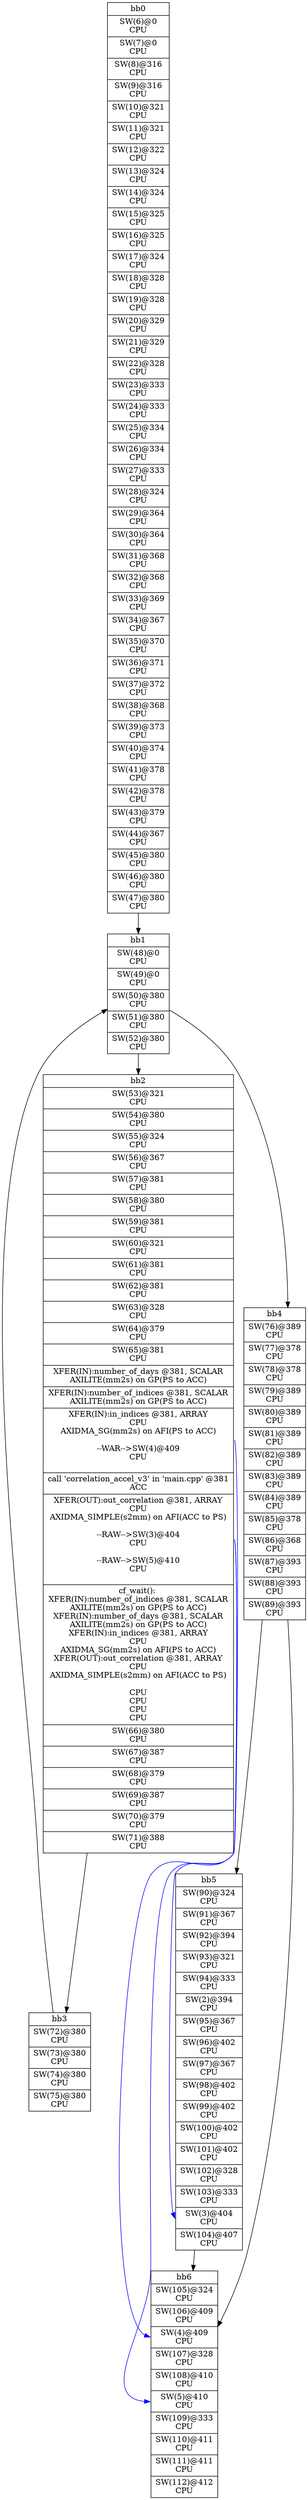 digraph CDFG {
node [shape=record];
bb0 [shape=record, label = "{bb0|<x0x2042b40>SW(6)@0\nCPU\n|<x0x2042c10>SW(7)@0\nCPU\n|<x0x20442b0>SW(8)@316\nCPU\n|<x0x20444f0>SW(9)@316\nCPU\n|<x0x2044730>SW(10)@321\nCPU\n|<x0x2044960>SW(11)@321\nCPU\n|<x0x2044b90>SW(12)@322\nCPU\n|<x0x2044dc0>SW(13)@324\nCPU\n|<x0x2044ff0>SW(14)@324\nCPU\n|<x0x2045220>SW(15)@325\nCPU\n|<x0x2045470>SW(16)@325\nCPU\n|<x0x2045680>SW(17)@324\nCPU\n|<x0x20458c0>SW(18)@328\nCPU\n|<x0x2045af0>SW(19)@328\nCPU\n|<x0x2045d20>SW(20)@329\nCPU\n|<x0x2045f70>SW(21)@329\nCPU\n|<x0x203e950>SW(22)@328\nCPU\n|<x0x203eb40>SW(23)@333\nCPU\n|<x0x203ed70>SW(24)@333\nCPU\n|<x0x203efa0>SW(25)@334\nCPU\n|<x0x203f1f0>SW(26)@334\nCPU\n|<x0x203f400>SW(27)@333\nCPU\n|<x0x203f640>SW(28)@324\nCPU\n|<x0x203f870>SW(29)@364\nCPU\n|<x0x203fa80>SW(30)@364\nCPU\n|<x0x203fca0>SW(31)@368\nCPU\n|<x0x203fed0>SW(32)@368\nCPU\n|<x0x20400e0>SW(33)@369\nCPU\n|<x0x2040330>SW(34)@367\nCPU\n|<x0x2040580>SW(35)@370\nCPU\n|<x0x20407f0>SW(36)@371\nCPU\n|<x0x2046e10>SW(37)@372\nCPU\n|<x0x2047060>SW(38)@368\nCPU\n|<x0x20472a0>SW(39)@373\nCPU\n|<x0x2047500>SW(40)@374\nCPU\n|<x0x2047750>SW(41)@378\nCPU\n|<x0x2047970>SW(42)@378\nCPU\n|<x0x2047bb0>SW(43)@379\nCPU\n|<x0x2047de0>SW(44)@367\nCPU\n|<x0x2048030>SW(45)@380\nCPU\n|<x0x2048250>SW(46)@380\nCPU\n|<x0x2048490>SW(47)@380\nCPU\n}"];
bb1 [shape=record, label = "{bb1|<x0x2048830>SW(48)@0\nCPU\n|<x0x20489a0>SW(49)@0\nCPU\n|<x0x2048b40>SW(50)@380\nCPU\n|<x0x2048e40>SW(51)@380\nCPU\n|<x0x2048fc0>SW(52)@380\nCPU\n}"];
bb2 [shape=record, label = "{bb2|<x0x2048710>SW(53)@321\nCPU\n|<x0x2049590>SW(54)@380\nCPU\n|<x0x20497c0>SW(55)@324\nCPU\n|<x0x20499f0>SW(56)@367\nCPU\n|<x0x2049c40>SW(57)@381\nCPU\n|<x0x2049e60>SW(58)@380\nCPU\n|<x0x204a090>SW(59)@381\nCPU\n|<x0x204a2a0>SW(60)@321\nCPU\n|<x0x204a4d0>SW(61)@381\nCPU\n|<x0x204a6e0>SW(62)@381\nCPU\n|<x0x204a900>SW(63)@328\nCPU\n|<x0x204ab30>SW(64)@379\nCPU\n|<x0x204ad60>SW(65)@381\nCPU\n|<x0x2051fa0>XFER(IN):number_of_days @381, SCALAR\nAXILITE(mm2s) on GP(PS to ACC)\n|<x0x2052060>XFER(IN):number_of_indices @381, SCALAR\nAXILITE(mm2s) on GP(PS to ACC)\n|<x0x2052140>XFER(IN):in_indices @381, ARRAY\nCPU\nAXIDMA_SG(mm2s) on AFI(PS to ACC)\n\n--WAR--\>SW(4)@409\nCPU\n\n|<x0x2038e60>call 'correlation_accel_v3' in 'main.cpp' @381\nACC\n|<x0x2053630>XFER(OUT):out_correlation @381, ARRAY\nCPU\nAXIDMA_SIMPLE(s2mm) on AFI(ACC to PS)\n\n--RAW--\>SW(3)@404\nCPU\n\n--RAW--\>SW(5)@410\nCPU\n\n|<x0x2042760>cf_wait(): \nXFER(IN):number_of_indices @381, SCALAR\nAXILITE(mm2s) on GP(PS to ACC)\nXFER(IN):number_of_days @381, SCALAR\nAXILITE(mm2s) on GP(PS to ACC)\nXFER(IN):in_indices @381, ARRAY\nCPU\nAXIDMA_SG(mm2s) on AFI(PS to ACC)\nXFER(OUT):out_correlation @381, ARRAY\nCPU\nAXIDMA_SIMPLE(s2mm) on AFI(ACC to PS)\n\nCPU\nCPU\nCPU\nCPU\n|<x0x204b000>SW(66)@380\nCPU\n|<x0x204b1c0>SW(67)@387\nCPU\n|<x0x204b3d0>SW(68)@379\nCPU\n|<x0x204b600>SW(69)@387\nCPU\n|<x0x204b820>SW(70)@379\nCPU\n|<x0x204ba60>SW(71)@388\nCPU\n}"];
bb3 [shape=record, label = "{bb3|<x0x204bda0>SW(72)@380\nCPU\n|<x0x204bfd0>SW(73)@380\nCPU\n|<x0x204c1e0>SW(74)@380\nCPU\n|<x0x204c420>SW(75)@380\nCPU\n}"];
bb4 [shape=record, label = "{bb4|<x0x204c830>SW(76)@389\nCPU\n|<x0x204ca20>SW(77)@378\nCPU\n|<x0x204cc60>SW(78)@378\nCPU\n|<x0x204ce90>SW(79)@389\nCPU\n|<x0x204d120>SW(80)@389\nCPU\n|<x0x204d2e0>SW(81)@389\nCPU\n|<x0x204d4f0>SW(82)@389\nCPU\n|<x0x204d700>SW(83)@389\nCPU\n|<x0x204d960>SW(84)@389\nCPU\n|<x0x204db80>SW(85)@378\nCPU\n|<x0x204ddc0>SW(86)@368\nCPU\n|<x0x204e000>SW(87)@393\nCPU\n|<x0x204e210>SW(88)@393\nCPU\n|<x0x204e420>SW(89)@393\nCPU\n}"];
bb5 [shape=record, label = "{bb5|<x0x204e770>SW(90)@324\nCPU\n|<x0x204e9a0>SW(91)@367\nCPU\n|<x0x204ebf0>SW(92)@394\nCPU\n|<x0x204ee10>SW(93)@321\nCPU\n|<x0x204f040>SW(94)@333\nCPU\n|<x0x203e850>SW(2)@394\nCPU\n|<x0x204f2f0>SW(95)@367\nCPU\n|<x0x204f4b0>SW(96)@402\nCPU\n|<x0x204f6d0>SW(97)@367\nCPU\n|<x0x204f920>SW(98)@402\nCPU\n|<x0x204fb30>SW(99)@402\nCPU\n|<x0x204fd40>SW(100)@402\nCPU\n|<x0x204ff50>SW(101)@402\nCPU\n|<x0x2050190>SW(102)@328\nCPU\n|<x0x20503c0>SW(103)@333\nCPU\n|<x0x203e530>SW(3)@404\nCPU\n|<x0x2050610>SW(104)@407\nCPU\n}"];
bb6 [shape=record, label = "{bb6|<x0x2050950>SW(105)@324\nCPU\n|<x0x2050b80>SW(106)@409\nCPU\n|<x0x2041a50>SW(4)@409\nCPU\n|<x0x2050db0>SW(107)@328\nCPU\n|<x0x2050fe0>SW(108)@410\nCPU\n|<x0x2041e90>SW(5)@410\nCPU\n|<x0x2051210>SW(109)@333\nCPU\n|<x0x20514e0>SW(110)@411\nCPU\n|<x0x20516a0>SW(111)@411\nCPU\n|<x0x20518b0>SW(112)@412\nCPU\n}"];
bb0 -> bb1
bb1 -> bb2
bb1 -> bb4
bb2 -> bb3
bb3 -> bb1
bb4 -> bb5
bb4 -> bb6
bb5 -> bb6
bb2:x0x2052140 -> bb6:x0x2041a50[color=blue]
bb2:x0x2053630 -> bb5:x0x203e530[color=blue]
bb2:x0x2053630 -> bb6:x0x2041e90[color=blue]
}
